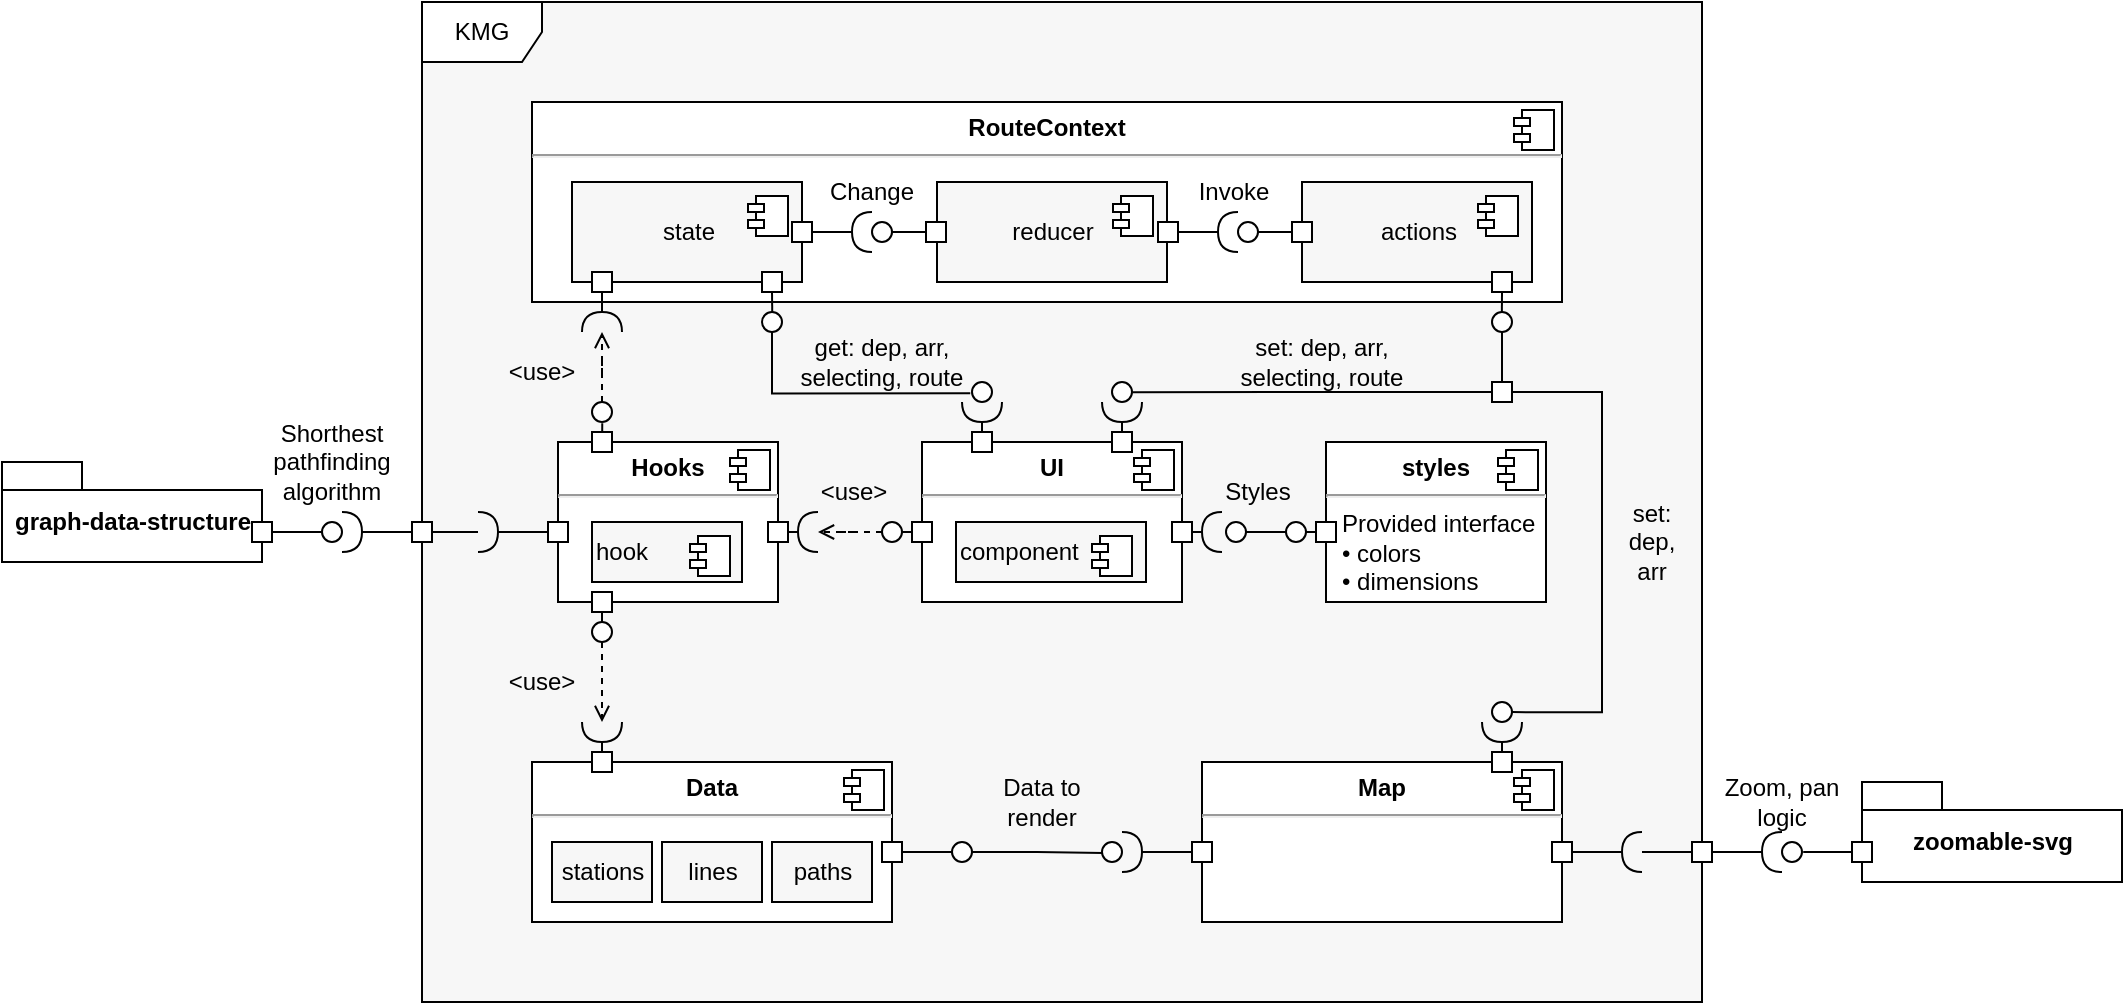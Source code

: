 <mxfile version="14.5.7" type="device"><diagram id="htQhUFDpxoNWp_Ac-899" name="Page-1"><mxGraphModel dx="2119" dy="707" grid="1" gridSize="10" guides="1" tooltips="1" connect="1" arrows="1" fold="1" page="1" pageScale="1" pageWidth="827" pageHeight="1169" math="0" shadow="0"><root><mxCell id="0"/><mxCell id="1" parent="0"/><mxCell id="TlspErgf9-5ZqBwLn0ee-1" value="KMG" style="shape=umlFrame;whiteSpace=wrap;html=1;swimlaneFillColor=#F7F7F7;" vertex="1" parent="1"><mxGeometry x="110" y="230" width="640" height="500" as="geometry"/></mxCell><mxCell id="TlspErgf9-5ZqBwLn0ee-2" value="zoomable-svg" style="shape=folder;fontStyle=1;spacingTop=10;tabWidth=40;tabHeight=14;tabPosition=left;html=1;" vertex="1" parent="1"><mxGeometry x="830" y="620" width="130" height="50" as="geometry"/></mxCell><mxCell id="TlspErgf9-5ZqBwLn0ee-5" value="&lt;p style=&quot;margin: 0px ; margin-top: 6px ; text-align: center&quot;&gt;&lt;b&gt;Data&lt;/b&gt;&lt;/p&gt;&lt;hr&gt;&lt;p style=&quot;margin: 0px ; margin-left: 8px&quot;&gt;&lt;br&gt;&lt;/p&gt;" style="align=left;overflow=fill;html=1;dropTarget=0;" vertex="1" parent="1"><mxGeometry x="165" y="610" width="180" height="80" as="geometry"/></mxCell><mxCell id="TlspErgf9-5ZqBwLn0ee-6" value="" style="shape=component;jettyWidth=8;jettyHeight=4;" vertex="1" parent="TlspErgf9-5ZqBwLn0ee-5"><mxGeometry x="1" width="20" height="20" relative="1" as="geometry"><mxPoint x="-24" y="4" as="offset"/></mxGeometry></mxCell><mxCell id="TlspErgf9-5ZqBwLn0ee-7" value="&lt;p style=&quot;margin: 0px ; margin-top: 6px ; text-align: center&quot;&gt;&lt;b&gt;Map&lt;/b&gt;&lt;/p&gt;&lt;hr&gt;&lt;p style=&quot;margin: 0px ; margin-left: 8px&quot;&gt;&lt;br&gt;&lt;/p&gt;" style="align=left;overflow=fill;html=1;dropTarget=0;" vertex="1" parent="1"><mxGeometry x="500" y="610" width="180" height="80" as="geometry"/></mxCell><mxCell id="TlspErgf9-5ZqBwLn0ee-8" value="" style="shape=component;jettyWidth=8;jettyHeight=4;" vertex="1" parent="TlspErgf9-5ZqBwLn0ee-7"><mxGeometry x="1" width="20" height="20" relative="1" as="geometry"><mxPoint x="-24" y="4" as="offset"/></mxGeometry></mxCell><mxCell id="TlspErgf9-5ZqBwLn0ee-20" style="edgeStyle=orthogonalEdgeStyle;rounded=0;orthogonalLoop=1;jettySize=auto;html=1;exitX=1;exitY=0.5;exitDx=0;exitDy=0;entryX=1;entryY=0.5;entryDx=0;entryDy=0;entryPerimeter=0;endArrow=none;endFill=0;" edge="1" parent="1" source="TlspErgf9-5ZqBwLn0ee-13" target="TlspErgf9-5ZqBwLn0ee-19"><mxGeometry relative="1" as="geometry"/></mxCell><mxCell id="TlspErgf9-5ZqBwLn0ee-13" value="" style="rounded=0;whiteSpace=wrap;html=1;fillColor=#ffffff;" vertex="1" parent="1"><mxGeometry x="675" y="650" width="10" height="10" as="geometry"/></mxCell><mxCell id="TlspErgf9-5ZqBwLn0ee-14" value="" style="rounded=0;whiteSpace=wrap;html=1;fillColor=#ffffff;" vertex="1" parent="1"><mxGeometry x="745" y="650" width="10" height="10" as="geometry"/></mxCell><mxCell id="TlspErgf9-5ZqBwLn0ee-28" style="edgeStyle=orthogonalEdgeStyle;rounded=0;orthogonalLoop=1;jettySize=auto;html=1;exitX=0;exitY=0.5;exitDx=0;exitDy=0;entryX=1.064;entryY=0.448;entryDx=0;entryDy=0;entryPerimeter=0;endArrow=none;endFill=0;" edge="1" parent="1" source="TlspErgf9-5ZqBwLn0ee-15" target="TlspErgf9-5ZqBwLn0ee-26"><mxGeometry relative="1" as="geometry"/></mxCell><mxCell id="TlspErgf9-5ZqBwLn0ee-15" value="" style="rounded=0;whiteSpace=wrap;html=1;fillColor=#ffffff;" vertex="1" parent="1"><mxGeometry x="825" y="650" width="10" height="10" as="geometry"/></mxCell><mxCell id="TlspErgf9-5ZqBwLn0ee-17" style="edgeStyle=orthogonalEdgeStyle;rounded=0;orthogonalLoop=1;jettySize=auto;html=1;exitX=1;exitY=0.5;exitDx=0;exitDy=0;exitPerimeter=0;entryX=1;entryY=0.5;entryDx=0;entryDy=0;endArrow=none;endFill=0;" edge="1" parent="1" source="TlspErgf9-5ZqBwLn0ee-16" target="TlspErgf9-5ZqBwLn0ee-14"><mxGeometry relative="1" as="geometry"/></mxCell><mxCell id="TlspErgf9-5ZqBwLn0ee-16" value="" style="shape=requiredInterface;html=1;verticalLabelPosition=bottom;fillColor=#ffffff;rotation=-180;" vertex="1" parent="1"><mxGeometry x="780" y="645" width="10" height="20" as="geometry"/></mxCell><mxCell id="TlspErgf9-5ZqBwLn0ee-23" style="edgeStyle=orthogonalEdgeStyle;rounded=0;orthogonalLoop=1;jettySize=auto;html=1;exitX=0;exitY=0.5;exitDx=0;exitDy=0;exitPerimeter=0;entryX=0;entryY=0.75;entryDx=0;entryDy=0;endArrow=none;endFill=0;" edge="1" parent="1" source="TlspErgf9-5ZqBwLn0ee-19" target="TlspErgf9-5ZqBwLn0ee-14"><mxGeometry relative="1" as="geometry"/></mxCell><mxCell id="TlspErgf9-5ZqBwLn0ee-19" value="" style="shape=requiredInterface;html=1;verticalLabelPosition=bottom;fillColor=#ffffff;rotation=-180;" vertex="1" parent="1"><mxGeometry x="710" y="645" width="10" height="20" as="geometry"/></mxCell><mxCell id="TlspErgf9-5ZqBwLn0ee-26" value="" style="ellipse;whiteSpace=wrap;html=1;fontFamily=Helvetica;fontSize=12;fontColor=#000000;align=center;strokeColor=#000000;fillColor=#ffffff;points=[];aspect=fixed;resizable=0;" vertex="1" parent="1"><mxGeometry x="790" y="650" width="10" height="10" as="geometry"/></mxCell><mxCell id="TlspErgf9-5ZqBwLn0ee-30" value="Zoom, pan logic" style="text;html=1;strokeColor=none;fillColor=none;align=center;verticalAlign=middle;whiteSpace=wrap;rounded=0;" vertex="1" parent="1"><mxGeometry x="760" y="620" width="60" height="20" as="geometry"/></mxCell><mxCell id="TlspErgf9-5ZqBwLn0ee-32" value="" style="rounded=0;whiteSpace=wrap;html=1;fillColor=#ffffff;" vertex="1" parent="1"><mxGeometry x="495" y="650" width="10" height="10" as="geometry"/></mxCell><mxCell id="TlspErgf9-5ZqBwLn0ee-34" style="edgeStyle=orthogonalEdgeStyle;rounded=0;orthogonalLoop=1;jettySize=auto;html=1;endArrow=none;endFill=0;" edge="1" parent="1" source="TlspErgf9-5ZqBwLn0ee-33" target="TlspErgf9-5ZqBwLn0ee-32"><mxGeometry relative="1" as="geometry"/></mxCell><mxCell id="TlspErgf9-5ZqBwLn0ee-33" value="" style="shape=requiredInterface;html=1;verticalLabelPosition=bottom;fillColor=#ffffff;rotation=0;" vertex="1" parent="1"><mxGeometry x="460" y="645" width="10" height="20" as="geometry"/></mxCell><mxCell id="TlspErgf9-5ZqBwLn0ee-37" style="edgeStyle=orthogonalEdgeStyle;rounded=0;orthogonalLoop=1;jettySize=auto;html=1;exitX=1;exitY=0.5;exitDx=0;exitDy=0;entryX=0.04;entryY=0.64;entryDx=0;entryDy=0;entryPerimeter=0;endArrow=none;endFill=0;" edge="1" parent="1" source="TlspErgf9-5ZqBwLn0ee-35" target="TlspErgf9-5ZqBwLn0ee-36"><mxGeometry relative="1" as="geometry"/></mxCell><mxCell id="TlspErgf9-5ZqBwLn0ee-35" value="" style="rounded=0;whiteSpace=wrap;html=1;fillColor=#ffffff;" vertex="1" parent="1"><mxGeometry x="340" y="650" width="10" height="10" as="geometry"/></mxCell><mxCell id="TlspErgf9-5ZqBwLn0ee-40" style="edgeStyle=orthogonalEdgeStyle;rounded=0;orthogonalLoop=1;jettySize=auto;html=1;entryX=0.072;entryY=0.544;entryDx=0;entryDy=0;entryPerimeter=0;endArrow=none;endFill=0;" edge="1" parent="1" source="TlspErgf9-5ZqBwLn0ee-36" target="TlspErgf9-5ZqBwLn0ee-39"><mxGeometry relative="1" as="geometry"/></mxCell><mxCell id="TlspErgf9-5ZqBwLn0ee-36" value="" style="ellipse;whiteSpace=wrap;html=1;fontFamily=Helvetica;fontSize=12;fontColor=#000000;align=center;strokeColor=#000000;fillColor=#ffffff;points=[];aspect=fixed;resizable=0;" vertex="1" parent="1"><mxGeometry x="375" y="650" width="10" height="10" as="geometry"/></mxCell><mxCell id="TlspErgf9-5ZqBwLn0ee-39" value="" style="ellipse;whiteSpace=wrap;html=1;fontFamily=Helvetica;fontSize=12;fontColor=#000000;align=center;strokeColor=#000000;fillColor=#ffffff;points=[];aspect=fixed;resizable=0;" vertex="1" parent="1"><mxGeometry x="450" y="650" width="10" height="10" as="geometry"/></mxCell><mxCell id="TlspErgf9-5ZqBwLn0ee-41" value="Data to render" style="text;html=1;strokeColor=none;fillColor=none;align=center;verticalAlign=middle;whiteSpace=wrap;rounded=0;" vertex="1" parent="1"><mxGeometry x="390" y="620" width="60" height="20" as="geometry"/></mxCell><mxCell id="TlspErgf9-5ZqBwLn0ee-42" value="&lt;p style=&quot;margin: 0px ; margin-top: 6px ; text-align: center&quot;&gt;&lt;b&gt;RouteContext&lt;/b&gt;&lt;/p&gt;&lt;hr&gt;&lt;p style=&quot;margin: 0px ; margin-left: 8px&quot;&gt;&lt;br&gt;&lt;/p&gt;" style="align=left;overflow=fill;html=1;dropTarget=0;" vertex="1" parent="1"><mxGeometry x="165" y="280" width="515" height="100" as="geometry"/></mxCell><mxCell id="TlspErgf9-5ZqBwLn0ee-43" value="" style="shape=component;jettyWidth=8;jettyHeight=4;" vertex="1" parent="TlspErgf9-5ZqBwLn0ee-42"><mxGeometry x="1" width="20" height="20" relative="1" as="geometry"><mxPoint x="-24" y="4" as="offset"/></mxGeometry></mxCell><mxCell id="TlspErgf9-5ZqBwLn0ee-44" value="state" style="html=1;dropTarget=0;fillColor=#F7F7F7;" vertex="1" parent="1"><mxGeometry x="185" y="320" width="115" height="50" as="geometry"/></mxCell><mxCell id="TlspErgf9-5ZqBwLn0ee-45" value="" style="shape=module;jettyWidth=8;jettyHeight=4;" vertex="1" parent="TlspErgf9-5ZqBwLn0ee-44"><mxGeometry x="1" width="20" height="20" relative="1" as="geometry"><mxPoint x="-27" y="7" as="offset"/></mxGeometry></mxCell><mxCell id="TlspErgf9-5ZqBwLn0ee-46" value="reducer" style="html=1;dropTarget=0;fillColor=#F7F7F7;" vertex="1" parent="1"><mxGeometry x="367.5" y="320" width="115" height="50" as="geometry"/></mxCell><mxCell id="TlspErgf9-5ZqBwLn0ee-47" value="" style="shape=module;jettyWidth=8;jettyHeight=4;" vertex="1" parent="TlspErgf9-5ZqBwLn0ee-46"><mxGeometry x="1" width="20" height="20" relative="1" as="geometry"><mxPoint x="-27" y="7" as="offset"/></mxGeometry></mxCell><mxCell id="TlspErgf9-5ZqBwLn0ee-48" value="actions" style="html=1;dropTarget=0;fillColor=#F7F7F7;" vertex="1" parent="1"><mxGeometry x="550" y="320" width="115" height="50" as="geometry"/></mxCell><mxCell id="TlspErgf9-5ZqBwLn0ee-49" value="" style="shape=module;jettyWidth=8;jettyHeight=4;" vertex="1" parent="TlspErgf9-5ZqBwLn0ee-48"><mxGeometry x="1" width="20" height="20" relative="1" as="geometry"><mxPoint x="-27" y="7" as="offset"/></mxGeometry></mxCell><mxCell id="TlspErgf9-5ZqBwLn0ee-55" style="edgeStyle=orthogonalEdgeStyle;rounded=0;orthogonalLoop=1;jettySize=auto;html=1;exitX=0;exitY=0.5;exitDx=0;exitDy=0;entryX=0.96;entryY=0.654;entryDx=0;entryDy=0;entryPerimeter=0;endArrow=none;endFill=0;" edge="1" parent="1" source="TlspErgf9-5ZqBwLn0ee-50" target="TlspErgf9-5ZqBwLn0ee-52"><mxGeometry relative="1" as="geometry"/></mxCell><mxCell id="TlspErgf9-5ZqBwLn0ee-50" value="" style="rounded=0;whiteSpace=wrap;html=1;fillColor=#ffffff;" vertex="1" parent="1"><mxGeometry x="362" y="340" width="10" height="10" as="geometry"/></mxCell><mxCell id="TlspErgf9-5ZqBwLn0ee-54" style="edgeStyle=orthogonalEdgeStyle;rounded=0;orthogonalLoop=1;jettySize=auto;html=1;exitX=1;exitY=0.5;exitDx=0;exitDy=0;entryX=1;entryY=0.5;entryDx=0;entryDy=0;entryPerimeter=0;endArrow=none;endFill=0;" edge="1" parent="1" source="TlspErgf9-5ZqBwLn0ee-51" target="TlspErgf9-5ZqBwLn0ee-53"><mxGeometry relative="1" as="geometry"/></mxCell><mxCell id="TlspErgf9-5ZqBwLn0ee-51" value="" style="rounded=0;whiteSpace=wrap;html=1;fillColor=#ffffff;" vertex="1" parent="1"><mxGeometry x="295" y="340" width="10" height="10" as="geometry"/></mxCell><mxCell id="TlspErgf9-5ZqBwLn0ee-52" value="" style="ellipse;whiteSpace=wrap;html=1;fontFamily=Helvetica;fontSize=12;fontColor=#000000;align=center;strokeColor=#000000;fillColor=#ffffff;points=[];aspect=fixed;resizable=0;" vertex="1" parent="1"><mxGeometry x="335" y="340" width="10" height="10" as="geometry"/></mxCell><mxCell id="TlspErgf9-5ZqBwLn0ee-53" value="" style="shape=requiredInterface;html=1;verticalLabelPosition=bottom;fillColor=#ffffff;rotation=-180;" vertex="1" parent="1"><mxGeometry x="325" y="335" width="10" height="20" as="geometry"/></mxCell><mxCell id="TlspErgf9-5ZqBwLn0ee-56" value="Change" style="text;html=1;strokeColor=none;fillColor=none;align=center;verticalAlign=middle;whiteSpace=wrap;rounded=0;" vertex="1" parent="1"><mxGeometry x="305" y="315" width="60" height="20" as="geometry"/></mxCell><mxCell id="TlspErgf9-5ZqBwLn0ee-61" style="edgeStyle=orthogonalEdgeStyle;rounded=0;orthogonalLoop=1;jettySize=auto;html=1;exitX=1;exitY=0.5;exitDx=0;exitDy=0;entryX=1;entryY=0.5;entryDx=0;entryDy=0;entryPerimeter=0;endArrow=none;endFill=0;" edge="1" parent="1" source="TlspErgf9-5ZqBwLn0ee-57" target="TlspErgf9-5ZqBwLn0ee-58"><mxGeometry relative="1" as="geometry"/></mxCell><mxCell id="TlspErgf9-5ZqBwLn0ee-57" value="" style="rounded=0;whiteSpace=wrap;html=1;fillColor=#ffffff;" vertex="1" parent="1"><mxGeometry x="478" y="340" width="10" height="10" as="geometry"/></mxCell><mxCell id="TlspErgf9-5ZqBwLn0ee-58" value="" style="shape=requiredInterface;html=1;verticalLabelPosition=bottom;fillColor=#ffffff;rotation=-180;" vertex="1" parent="1"><mxGeometry x="508" y="335" width="10" height="20" as="geometry"/></mxCell><mxCell id="TlspErgf9-5ZqBwLn0ee-59" value="" style="ellipse;whiteSpace=wrap;html=1;fontFamily=Helvetica;fontSize=12;fontColor=#000000;align=center;strokeColor=#000000;fillColor=#ffffff;points=[];aspect=fixed;resizable=0;" vertex="1" parent="1"><mxGeometry x="518" y="340" width="10" height="10" as="geometry"/></mxCell><mxCell id="TlspErgf9-5ZqBwLn0ee-62" style="edgeStyle=orthogonalEdgeStyle;rounded=0;orthogonalLoop=1;jettySize=auto;html=1;exitX=0;exitY=0.5;exitDx=0;exitDy=0;entryX=0.984;entryY=0.592;entryDx=0;entryDy=0;entryPerimeter=0;endArrow=none;endFill=0;" edge="1" parent="1" source="TlspErgf9-5ZqBwLn0ee-60" target="TlspErgf9-5ZqBwLn0ee-59"><mxGeometry relative="1" as="geometry"/></mxCell><mxCell id="TlspErgf9-5ZqBwLn0ee-60" value="" style="rounded=0;whiteSpace=wrap;html=1;fillColor=#ffffff;" vertex="1" parent="1"><mxGeometry x="545" y="340" width="10" height="10" as="geometry"/></mxCell><mxCell id="TlspErgf9-5ZqBwLn0ee-63" value="Invoke" style="text;html=1;strokeColor=none;fillColor=none;align=center;verticalAlign=middle;whiteSpace=wrap;rounded=0;" vertex="1" parent="1"><mxGeometry x="486" y="315" width="60" height="20" as="geometry"/></mxCell><mxCell id="TlspErgf9-5ZqBwLn0ee-72" value="&lt;p style=&quot;margin: 0px ; margin-top: 6px ; text-align: center&quot;&gt;&lt;b&gt;Hooks&lt;/b&gt;&lt;/p&gt;&lt;hr&gt;&lt;p style=&quot;margin: 0px ; margin-left: 8px&quot;&gt;&lt;br&gt;&lt;/p&gt;" style="align=left;overflow=fill;html=1;dropTarget=0;" vertex="1" parent="1"><mxGeometry x="178" y="450" width="110" height="80" as="geometry"/></mxCell><mxCell id="TlspErgf9-5ZqBwLn0ee-73" value="" style="shape=component;jettyWidth=8;jettyHeight=4;" vertex="1" parent="TlspErgf9-5ZqBwLn0ee-72"><mxGeometry x="1" width="20" height="20" relative="1" as="geometry"><mxPoint x="-24" y="4" as="offset"/></mxGeometry></mxCell><mxCell id="TlspErgf9-5ZqBwLn0ee-76" value="hook" style="html=1;dropTarget=0;fillColor=#F7F7F7;align=left;" vertex="1" parent="1"><mxGeometry x="195" y="490" width="75" height="30" as="geometry"/></mxCell><mxCell id="TlspErgf9-5ZqBwLn0ee-78" value="" style="rounded=0;whiteSpace=wrap;html=1;fillColor=#ffffff;" vertex="1" parent="1"><mxGeometry x="195" y="365" width="10" height="10" as="geometry"/></mxCell><mxCell id="TlspErgf9-5ZqBwLn0ee-81" style="edgeStyle=orthogonalEdgeStyle;rounded=0;orthogonalLoop=1;jettySize=auto;html=1;exitX=1;exitY=0.5;exitDx=0;exitDy=0;exitPerimeter=0;entryX=0.5;entryY=1;entryDx=0;entryDy=0;endArrow=none;endFill=0;" edge="1" parent="1" source="TlspErgf9-5ZqBwLn0ee-79" target="TlspErgf9-5ZqBwLn0ee-78"><mxGeometry relative="1" as="geometry"/></mxCell><mxCell id="TlspErgf9-5ZqBwLn0ee-79" value="" style="shape=requiredInterface;html=1;verticalLabelPosition=bottom;fillColor=#ffffff;rotation=-90;" vertex="1" parent="1"><mxGeometry x="195" y="380" width="10" height="20" as="geometry"/></mxCell><mxCell id="TlspErgf9-5ZqBwLn0ee-84" style="edgeStyle=orthogonalEdgeStyle;rounded=0;orthogonalLoop=1;jettySize=auto;html=1;exitX=0.5;exitY=0;exitDx=0;exitDy=0;entryX=0.513;entryY=1.058;entryDx=0;entryDy=0;entryPerimeter=0;endArrow=none;endFill=0;" edge="1" parent="1" target="TlspErgf9-5ZqBwLn0ee-83"><mxGeometry relative="1" as="geometry"><mxPoint x="199" y="445" as="sourcePoint"/><mxPoint x="200.09" y="420.03" as="targetPoint"/><Array as="points"><mxPoint x="200" y="445"/></Array></mxGeometry></mxCell><mxCell id="TlspErgf9-5ZqBwLn0ee-82" value="" style="rounded=0;whiteSpace=wrap;html=1;fillColor=#ffffff;" vertex="1" parent="1"><mxGeometry x="195" y="445" width="10" height="10" as="geometry"/></mxCell><mxCell id="TlspErgf9-5ZqBwLn0ee-85" style="edgeStyle=orthogonalEdgeStyle;rounded=0;orthogonalLoop=1;jettySize=auto;html=1;entryX=0;entryY=0.5;entryDx=0;entryDy=0;entryPerimeter=0;endArrow=open;endFill=0;dashed=1;" edge="1" parent="1" source="TlspErgf9-5ZqBwLn0ee-83" target="TlspErgf9-5ZqBwLn0ee-79"><mxGeometry relative="1" as="geometry"/></mxCell><mxCell id="TlspErgf9-5ZqBwLn0ee-83" value="" style="ellipse;whiteSpace=wrap;html=1;fontFamily=Helvetica;fontSize=12;fontColor=#000000;align=center;strokeColor=#000000;fillColor=#ffffff;points=[];aspect=fixed;resizable=0;" vertex="1" parent="1"><mxGeometry x="195" y="430" width="10" height="10" as="geometry"/></mxCell><mxCell id="TlspErgf9-5ZqBwLn0ee-86" value="&amp;lt;use&amp;gt;" style="text;html=1;strokeColor=none;fillColor=none;align=center;verticalAlign=middle;whiteSpace=wrap;rounded=0;" vertex="1" parent="1"><mxGeometry x="140" y="405" width="60" height="20" as="geometry"/></mxCell><mxCell id="TlspErgf9-5ZqBwLn0ee-96" style="edgeStyle=orthogonalEdgeStyle;rounded=0;orthogonalLoop=1;jettySize=auto;html=1;exitX=1;exitY=0.5;exitDx=0;exitDy=0;entryX=1;entryY=0.5;entryDx=0;entryDy=0;entryPerimeter=0;endArrow=none;endFill=0;" edge="1" parent="1" source="TlspErgf9-5ZqBwLn0ee-88" target="TlspErgf9-5ZqBwLn0ee-89"><mxGeometry relative="1" as="geometry"/></mxCell><mxCell id="TlspErgf9-5ZqBwLn0ee-88" value="" style="rounded=0;whiteSpace=wrap;html=1;fillColor=#ffffff;" vertex="1" parent="1"><mxGeometry x="283" y="490" width="10" height="10" as="geometry"/></mxCell><mxCell id="TlspErgf9-5ZqBwLn0ee-89" value="" style="shape=requiredInterface;html=1;verticalLabelPosition=bottom;fillColor=#ffffff;rotation=-180;" vertex="1" parent="1"><mxGeometry x="298" y="485" width="10" height="20" as="geometry"/></mxCell><mxCell id="TlspErgf9-5ZqBwLn0ee-95" style="edgeStyle=orthogonalEdgeStyle;rounded=0;orthogonalLoop=1;jettySize=auto;html=1;entryX=0;entryY=0.5;entryDx=0;entryDy=0;entryPerimeter=0;dashed=1;endArrow=open;endFill=0;" edge="1" parent="1" source="TlspErgf9-5ZqBwLn0ee-90" target="TlspErgf9-5ZqBwLn0ee-89"><mxGeometry relative="1" as="geometry"/></mxCell><mxCell id="TlspErgf9-5ZqBwLn0ee-90" value="" style="ellipse;whiteSpace=wrap;html=1;fontFamily=Helvetica;fontSize=12;fontColor=#000000;align=center;strokeColor=#000000;fillColor=#ffffff;points=[];aspect=fixed;resizable=0;" vertex="1" parent="1"><mxGeometry x="340" y="490" width="10" height="10" as="geometry"/></mxCell><mxCell id="TlspErgf9-5ZqBwLn0ee-98" style="edgeStyle=orthogonalEdgeStyle;rounded=0;orthogonalLoop=1;jettySize=auto;html=1;exitX=0;exitY=0.5;exitDx=0;exitDy=0;entryX=0.993;entryY=0.473;entryDx=0;entryDy=0;entryPerimeter=0;endArrow=none;endFill=0;" edge="1" parent="1" source="TlspErgf9-5ZqBwLn0ee-91" target="TlspErgf9-5ZqBwLn0ee-90"><mxGeometry relative="1" as="geometry"/></mxCell><mxCell id="TlspErgf9-5ZqBwLn0ee-92" value="&amp;lt;use&amp;gt;" style="text;html=1;strokeColor=none;fillColor=none;align=center;verticalAlign=middle;whiteSpace=wrap;rounded=0;" vertex="1" parent="1"><mxGeometry x="296" y="465" width="60" height="20" as="geometry"/></mxCell><mxCell id="TlspErgf9-5ZqBwLn0ee-104" style="edgeStyle=orthogonalEdgeStyle;rounded=0;orthogonalLoop=1;jettySize=auto;html=1;exitX=0.5;exitY=1;exitDx=0;exitDy=0;entryX=0.5;entryY=0.065;entryDx=0;entryDy=0;entryPerimeter=0;endArrow=none;endFill=0;" edge="1" parent="1" source="TlspErgf9-5ZqBwLn0ee-99" target="TlspErgf9-5ZqBwLn0ee-100"><mxGeometry relative="1" as="geometry"/></mxCell><mxCell id="TlspErgf9-5ZqBwLn0ee-99" value="" style="rounded=0;whiteSpace=wrap;html=1;fillColor=#ffffff;" vertex="1" parent="1"><mxGeometry x="195" y="525" width="10" height="10" as="geometry"/></mxCell><mxCell id="TlspErgf9-5ZqBwLn0ee-105" style="edgeStyle=orthogonalEdgeStyle;rounded=0;orthogonalLoop=1;jettySize=auto;html=1;entryX=0;entryY=0.5;entryDx=0;entryDy=0;entryPerimeter=0;endArrow=open;endFill=0;dashed=1;" edge="1" parent="1" source="TlspErgf9-5ZqBwLn0ee-100" target="TlspErgf9-5ZqBwLn0ee-102"><mxGeometry relative="1" as="geometry"/></mxCell><mxCell id="TlspErgf9-5ZqBwLn0ee-100" value="" style="ellipse;whiteSpace=wrap;html=1;fontFamily=Helvetica;fontSize=12;fontColor=#000000;align=center;strokeColor=#000000;fillColor=#ffffff;points=[];aspect=fixed;resizable=0;" vertex="1" parent="1"><mxGeometry x="195" y="540" width="10" height="10" as="geometry"/></mxCell><mxCell id="TlspErgf9-5ZqBwLn0ee-103" style="edgeStyle=orthogonalEdgeStyle;rounded=0;orthogonalLoop=1;jettySize=auto;html=1;exitX=0.5;exitY=0;exitDx=0;exitDy=0;entryX=1;entryY=0.5;entryDx=0;entryDy=0;entryPerimeter=0;endArrow=none;endFill=0;" edge="1" parent="1" source="TlspErgf9-5ZqBwLn0ee-101" target="TlspErgf9-5ZqBwLn0ee-102"><mxGeometry relative="1" as="geometry"/></mxCell><mxCell id="TlspErgf9-5ZqBwLn0ee-101" value="" style="rounded=0;whiteSpace=wrap;html=1;fillColor=#ffffff;" vertex="1" parent="1"><mxGeometry x="195" y="605" width="10" height="10" as="geometry"/></mxCell><mxCell id="TlspErgf9-5ZqBwLn0ee-102" value="" style="shape=requiredInterface;html=1;verticalLabelPosition=bottom;fillColor=#ffffff;rotation=90;" vertex="1" parent="1"><mxGeometry x="195" y="585" width="10" height="20" as="geometry"/></mxCell><mxCell id="TlspErgf9-5ZqBwLn0ee-106" value="&amp;lt;use&amp;gt;" style="text;html=1;strokeColor=none;fillColor=none;align=center;verticalAlign=middle;whiteSpace=wrap;rounded=0;" vertex="1" parent="1"><mxGeometry x="140" y="560" width="60" height="20" as="geometry"/></mxCell><mxCell id="TlspErgf9-5ZqBwLn0ee-114" style="edgeStyle=orthogonalEdgeStyle;rounded=0;orthogonalLoop=1;jettySize=auto;html=1;exitX=0.5;exitY=1;exitDx=0;exitDy=0;entryX=0.513;entryY=0.067;entryDx=0;entryDy=0;entryPerimeter=0;endArrow=none;endFill=0;" edge="1" parent="1" source="TlspErgf9-5ZqBwLn0ee-107" target="TlspErgf9-5ZqBwLn0ee-109"><mxGeometry relative="1" as="geometry"/></mxCell><mxCell id="TlspErgf9-5ZqBwLn0ee-107" value="" style="rounded=0;whiteSpace=wrap;html=1;fillColor=#ffffff;" vertex="1" parent="1"><mxGeometry x="280" y="365" width="10" height="10" as="geometry"/></mxCell><mxCell id="TlspErgf9-5ZqBwLn0ee-112" style="edgeStyle=orthogonalEdgeStyle;rounded=0;orthogonalLoop=1;jettySize=auto;html=1;exitX=0.5;exitY=0;exitDx=0;exitDy=0;entryX=1;entryY=0.5;entryDx=0;entryDy=0;entryPerimeter=0;endArrow=none;endFill=0;" edge="1" parent="1" source="TlspErgf9-5ZqBwLn0ee-108" target="TlspErgf9-5ZqBwLn0ee-110"><mxGeometry relative="1" as="geometry"/></mxCell><mxCell id="TlspErgf9-5ZqBwLn0ee-117" style="edgeStyle=orthogonalEdgeStyle;rounded=0;orthogonalLoop=1;jettySize=auto;html=1;entryX=-0.087;entryY=0.567;entryDx=0;entryDy=0;entryPerimeter=0;endArrow=none;endFill=0;" edge="1" parent="1" source="TlspErgf9-5ZqBwLn0ee-109" target="TlspErgf9-5ZqBwLn0ee-116"><mxGeometry relative="1" as="geometry"><Array as="points"><mxPoint x="285" y="426"/></Array></mxGeometry></mxCell><mxCell id="TlspErgf9-5ZqBwLn0ee-109" value="" style="ellipse;whiteSpace=wrap;html=1;fontFamily=Helvetica;fontSize=12;fontColor=#000000;align=center;strokeColor=#000000;fillColor=#ffffff;points=[];aspect=fixed;resizable=0;" vertex="1" parent="1"><mxGeometry x="280" y="385" width="10" height="10" as="geometry"/></mxCell><mxCell id="TlspErgf9-5ZqBwLn0ee-110" value="" style="shape=requiredInterface;html=1;verticalLabelPosition=bottom;fillColor=#ffffff;rotation=90;" vertex="1" parent="1"><mxGeometry x="385" y="425" width="10" height="20" as="geometry"/></mxCell><mxCell id="TlspErgf9-5ZqBwLn0ee-116" value="" style="ellipse;whiteSpace=wrap;html=1;fontFamily=Helvetica;fontSize=12;fontColor=#000000;align=center;strokeColor=#000000;fillColor=#ffffff;points=[];aspect=fixed;resizable=0;" vertex="1" parent="1"><mxGeometry x="385" y="420" width="10" height="10" as="geometry"/></mxCell><mxCell id="TlspErgf9-5ZqBwLn0ee-118" value="get: dep, arr, selecting, route" style="text;html=1;strokeColor=none;fillColor=none;align=center;verticalAlign=middle;whiteSpace=wrap;rounded=0;" vertex="1" parent="1"><mxGeometry x="280" y="400" width="120" height="20" as="geometry"/></mxCell><mxCell id="TlspErgf9-5ZqBwLn0ee-127" style="edgeStyle=orthogonalEdgeStyle;rounded=0;orthogonalLoop=1;jettySize=auto;html=1;exitX=0.5;exitY=0;exitDx=0;exitDy=0;entryX=1;entryY=0.5;entryDx=0;entryDy=0;entryPerimeter=0;endArrow=none;endFill=0;" edge="1" parent="1" source="TlspErgf9-5ZqBwLn0ee-119" target="TlspErgf9-5ZqBwLn0ee-122"><mxGeometry relative="1" as="geometry"/></mxCell><mxCell id="TlspErgf9-5ZqBwLn0ee-119" value="" style="rounded=0;whiteSpace=wrap;html=1;fillColor=#ffffff;" vertex="1" parent="1"><mxGeometry x="645" y="605" width="10" height="10" as="geometry"/></mxCell><mxCell id="TlspErgf9-5ZqBwLn0ee-126" style="edgeStyle=orthogonalEdgeStyle;rounded=0;orthogonalLoop=1;jettySize=auto;html=1;exitX=0.5;exitY=1;exitDx=0;exitDy=0;entryX=0.493;entryY=0.013;entryDx=0;entryDy=0;entryPerimeter=0;endArrow=none;endFill=0;" edge="1" parent="1" source="TlspErgf9-5ZqBwLn0ee-120" target="TlspErgf9-5ZqBwLn0ee-123"><mxGeometry relative="1" as="geometry"/></mxCell><mxCell id="TlspErgf9-5ZqBwLn0ee-120" value="" style="rounded=0;whiteSpace=wrap;html=1;fillColor=#ffffff;" vertex="1" parent="1"><mxGeometry x="645" y="365" width="10" height="10" as="geometry"/></mxCell><mxCell id="TlspErgf9-5ZqBwLn0ee-122" value="" style="shape=requiredInterface;html=1;verticalLabelPosition=bottom;fillColor=#ffffff;rotation=90;" vertex="1" parent="1"><mxGeometry x="645" y="585" width="10" height="20" as="geometry"/></mxCell><mxCell id="TlspErgf9-5ZqBwLn0ee-165" style="edgeStyle=orthogonalEdgeStyle;rounded=0;orthogonalLoop=1;jettySize=auto;html=1;entryX=0.5;entryY=0;entryDx=0;entryDy=0;endArrow=none;endFill=0;" edge="1" parent="1" source="TlspErgf9-5ZqBwLn0ee-123" target="TlspErgf9-5ZqBwLn0ee-130"><mxGeometry relative="1" as="geometry"/></mxCell><mxCell id="TlspErgf9-5ZqBwLn0ee-123" value="" style="ellipse;whiteSpace=wrap;html=1;fontFamily=Helvetica;fontSize=12;fontColor=#000000;align=center;strokeColor=#000000;fillColor=#ffffff;points=[];aspect=fixed;resizable=0;" vertex="1" parent="1"><mxGeometry x="645" y="385" width="10" height="10" as="geometry"/></mxCell><mxCell id="TlspErgf9-5ZqBwLn0ee-124" value="" style="shape=requiredInterface;html=1;verticalLabelPosition=bottom;fillColor=#ffffff;rotation=90;" vertex="1" parent="1"><mxGeometry x="455" y="425" width="10" height="20" as="geometry"/></mxCell><mxCell id="TlspErgf9-5ZqBwLn0ee-125" value="" style="ellipse;whiteSpace=wrap;html=1;fontFamily=Helvetica;fontSize=12;fontColor=#000000;align=center;strokeColor=#000000;fillColor=#ffffff;points=[];aspect=fixed;resizable=0;" vertex="1" parent="1"><mxGeometry x="455" y="420" width="10" height="10" as="geometry"/></mxCell><mxCell id="TlspErgf9-5ZqBwLn0ee-128" value="" style="ellipse;whiteSpace=wrap;html=1;fontFamily=Helvetica;fontSize=12;fontColor=#000000;align=center;strokeColor=#000000;fillColor=#ffffff;points=[];aspect=fixed;resizable=0;" vertex="1" parent="1"><mxGeometry x="645" y="580" width="10" height="10" as="geometry"/></mxCell><mxCell id="TlspErgf9-5ZqBwLn0ee-132" style="edgeStyle=orthogonalEdgeStyle;rounded=0;orthogonalLoop=1;jettySize=auto;html=1;exitX=0;exitY=0.5;exitDx=0;exitDy=0;entryX=1.032;entryY=0.513;entryDx=0;entryDy=0;entryPerimeter=0;endArrow=none;endFill=0;" edge="1" parent="1" source="TlspErgf9-5ZqBwLn0ee-130" target="TlspErgf9-5ZqBwLn0ee-125"><mxGeometry relative="1" as="geometry"><mxPoint x="625" y="425" as="sourcePoint"/></mxGeometry></mxCell><mxCell id="TlspErgf9-5ZqBwLn0ee-168" style="edgeStyle=orthogonalEdgeStyle;rounded=0;orthogonalLoop=1;jettySize=auto;html=1;exitX=1;exitY=0.5;exitDx=0;exitDy=0;entryX=1.003;entryY=0.506;entryDx=0;entryDy=0;entryPerimeter=0;endArrow=none;endFill=0;" edge="1" parent="1" source="TlspErgf9-5ZqBwLn0ee-130" target="TlspErgf9-5ZqBwLn0ee-128"><mxGeometry relative="1" as="geometry"><Array as="points"><mxPoint x="700" y="425"/><mxPoint x="700" y="585"/></Array></mxGeometry></mxCell><mxCell id="TlspErgf9-5ZqBwLn0ee-130" value="" style="rounded=0;whiteSpace=wrap;html=1;fillColor=#ffffff;" vertex="1" parent="1"><mxGeometry x="645" y="420" width="10" height="10" as="geometry"/></mxCell><mxCell id="TlspErgf9-5ZqBwLn0ee-133" value="set:&lt;br&gt;dep,&lt;br&gt;arr" style="text;html=1;strokeColor=none;fillColor=none;align=center;verticalAlign=middle;whiteSpace=wrap;rounded=0;" vertex="1" parent="1"><mxGeometry x="705" y="480" width="40" height="40" as="geometry"/></mxCell><mxCell id="TlspErgf9-5ZqBwLn0ee-134" value="&lt;p style=&quot;margin: 0px ; margin-top: 6px ; text-align: center&quot;&gt;&lt;b&gt;UI&lt;/b&gt;&lt;/p&gt;&lt;hr&gt;&lt;p style=&quot;margin: 0px ; margin-left: 8px&quot;&gt;&lt;br&gt;&lt;/p&gt;" style="align=left;overflow=fill;html=1;dropTarget=0;" vertex="1" parent="1"><mxGeometry x="360" y="450" width="130" height="80" as="geometry"/></mxCell><mxCell id="TlspErgf9-5ZqBwLn0ee-135" value="" style="shape=component;jettyWidth=8;jettyHeight=4;" vertex="1" parent="TlspErgf9-5ZqBwLn0ee-134"><mxGeometry x="1" width="20" height="20" relative="1" as="geometry"><mxPoint x="-24" y="4" as="offset"/></mxGeometry></mxCell><mxCell id="TlspErgf9-5ZqBwLn0ee-136" value="component" style="html=1;dropTarget=0;fillColor=#F7F7F7;align=left;" vertex="1" parent="1"><mxGeometry x="377" y="490" width="95" height="30" as="geometry"/></mxCell><mxCell id="TlspErgf9-5ZqBwLn0ee-137" value="" style="shape=module;jettyWidth=8;jettyHeight=4;" vertex="1" parent="TlspErgf9-5ZqBwLn0ee-136"><mxGeometry x="1" width="20" height="20" relative="1" as="geometry"><mxPoint x="-27" y="7" as="offset"/></mxGeometry></mxCell><mxCell id="TlspErgf9-5ZqBwLn0ee-91" value="" style="rounded=0;whiteSpace=wrap;html=1;fillColor=#ffffff;" vertex="1" parent="1"><mxGeometry x="355" y="490" width="10" height="10" as="geometry"/></mxCell><mxCell id="TlspErgf9-5ZqBwLn0ee-108" value="" style="rounded=0;whiteSpace=wrap;html=1;fillColor=#ffffff;" vertex="1" parent="1"><mxGeometry x="385" y="445" width="10" height="10" as="geometry"/></mxCell><mxCell id="TlspErgf9-5ZqBwLn0ee-139" style="edgeStyle=orthogonalEdgeStyle;rounded=0;orthogonalLoop=1;jettySize=auto;html=1;exitX=0.5;exitY=0;exitDx=0;exitDy=0;entryX=1;entryY=0.5;entryDx=0;entryDy=0;entryPerimeter=0;endArrow=none;endFill=0;" edge="1" parent="1" source="TlspErgf9-5ZqBwLn0ee-121" target="TlspErgf9-5ZqBwLn0ee-124"><mxGeometry relative="1" as="geometry"/></mxCell><mxCell id="TlspErgf9-5ZqBwLn0ee-121" value="" style="rounded=0;whiteSpace=wrap;html=1;fillColor=#ffffff;" vertex="1" parent="1"><mxGeometry x="455" y="445" width="10" height="10" as="geometry"/></mxCell><mxCell id="TlspErgf9-5ZqBwLn0ee-149" value="&lt;p style=&quot;margin: 0px ; margin-top: 6px ; text-align: center&quot;&gt;&lt;b&gt;styles&lt;/b&gt;&lt;/p&gt;&lt;hr&gt;&lt;p style=&quot;margin: 0px ; margin-left: 8px&quot;&gt;Provided interface&lt;/p&gt;&lt;p style=&quot;margin: 0px ; margin-left: 8px&quot;&gt;• colors&lt;/p&gt;&lt;p style=&quot;margin: 0px ; margin-left: 8px&quot;&gt;• dimensions&lt;/p&gt;" style="align=left;overflow=fill;html=1;dropTarget=0;" vertex="1" parent="1"><mxGeometry x="562" y="450" width="110" height="80" as="geometry"/></mxCell><mxCell id="TlspErgf9-5ZqBwLn0ee-150" value="" style="shape=component;jettyWidth=8;jettyHeight=4;" vertex="1" parent="TlspErgf9-5ZqBwLn0ee-149"><mxGeometry x="1" width="20" height="20" relative="1" as="geometry"><mxPoint x="-24" y="4" as="offset"/></mxGeometry></mxCell><mxCell id="TlspErgf9-5ZqBwLn0ee-162" style="edgeStyle=orthogonalEdgeStyle;rounded=0;orthogonalLoop=1;jettySize=auto;html=1;exitX=1;exitY=0.5;exitDx=0;exitDy=0;entryX=1;entryY=0.5;entryDx=0;entryDy=0;entryPerimeter=0;endArrow=none;endFill=0;" edge="1" parent="1" source="TlspErgf9-5ZqBwLn0ee-152" target="TlspErgf9-5ZqBwLn0ee-154"><mxGeometry relative="1" as="geometry"/></mxCell><mxCell id="TlspErgf9-5ZqBwLn0ee-152" value="" style="rounded=0;whiteSpace=wrap;html=1;fillColor=#ffffff;" vertex="1" parent="1"><mxGeometry x="485" y="490" width="10" height="10" as="geometry"/></mxCell><mxCell id="TlspErgf9-5ZqBwLn0ee-153" value="Styles" style="text;html=1;strokeColor=none;fillColor=none;align=center;verticalAlign=middle;whiteSpace=wrap;rounded=0;" vertex="1" parent="1"><mxGeometry x="498" y="465" width="60" height="20" as="geometry"/></mxCell><mxCell id="TlspErgf9-5ZqBwLn0ee-154" value="" style="shape=requiredInterface;html=1;verticalLabelPosition=bottom;fillColor=#ffffff;rotation=-180;" vertex="1" parent="1"><mxGeometry x="500" y="485" width="10" height="20" as="geometry"/></mxCell><mxCell id="TlspErgf9-5ZqBwLn0ee-161" style="edgeStyle=orthogonalEdgeStyle;rounded=0;orthogonalLoop=1;jettySize=auto;html=1;entryX=0.1;entryY=0.561;entryDx=0;entryDy=0;entryPerimeter=0;endArrow=none;endFill=0;" edge="1" parent="1" source="TlspErgf9-5ZqBwLn0ee-155" target="TlspErgf9-5ZqBwLn0ee-160"><mxGeometry relative="1" as="geometry"/></mxCell><mxCell id="TlspErgf9-5ZqBwLn0ee-155" value="" style="ellipse;whiteSpace=wrap;html=1;fontFamily=Helvetica;fontSize=12;fontColor=#000000;align=center;strokeColor=#000000;fillColor=#ffffff;points=[];aspect=fixed;resizable=0;" vertex="1" parent="1"><mxGeometry x="512" y="490" width="10" height="10" as="geometry"/></mxCell><mxCell id="TlspErgf9-5ZqBwLn0ee-163" style="edgeStyle=orthogonalEdgeStyle;rounded=0;orthogonalLoop=1;jettySize=auto;html=1;exitX=0;exitY=0.5;exitDx=0;exitDy=0;entryX=0.981;entryY=0.563;entryDx=0;entryDy=0;entryPerimeter=0;endArrow=none;endFill=0;" edge="1" parent="1" source="TlspErgf9-5ZqBwLn0ee-156" target="TlspErgf9-5ZqBwLn0ee-160"><mxGeometry relative="1" as="geometry"/></mxCell><mxCell id="TlspErgf9-5ZqBwLn0ee-156" value="" style="rounded=0;whiteSpace=wrap;html=1;fillColor=#ffffff;" vertex="1" parent="1"><mxGeometry x="557" y="490" width="10" height="10" as="geometry"/></mxCell><mxCell id="TlspErgf9-5ZqBwLn0ee-160" value="" style="ellipse;whiteSpace=wrap;html=1;fontFamily=Helvetica;fontSize=12;fontColor=#000000;align=center;strokeColor=#000000;fillColor=#ffffff;points=[];aspect=fixed;resizable=0;" vertex="1" parent="1"><mxGeometry x="542" y="490" width="10" height="10" as="geometry"/></mxCell><mxCell id="TlspErgf9-5ZqBwLn0ee-167" value="set: dep, arr, selecting, route" style="text;html=1;strokeColor=none;fillColor=none;align=center;verticalAlign=middle;whiteSpace=wrap;rounded=0;" vertex="1" parent="1"><mxGeometry x="505" y="400" width="110" height="20" as="geometry"/></mxCell><mxCell id="TlspErgf9-5ZqBwLn0ee-169" value="stations" style="html=1;dropTarget=0;fillColor=#F7F7F7;align=center;" vertex="1" parent="1"><mxGeometry x="175" y="650" width="50" height="30" as="geometry"/></mxCell><mxCell id="TlspErgf9-5ZqBwLn0ee-171" value="lines" style="html=1;dropTarget=0;fillColor=#F7F7F7;align=center;" vertex="1" parent="1"><mxGeometry x="230" y="650" width="50" height="30" as="geometry"/></mxCell><mxCell id="TlspErgf9-5ZqBwLn0ee-172" value="paths" style="html=1;dropTarget=0;fillColor=#F7F7F7;align=center;" vertex="1" parent="1"><mxGeometry x="285" y="650" width="50" height="30" as="geometry"/></mxCell><mxCell id="TlspErgf9-5ZqBwLn0ee-173" value="graph-data-structure" style="shape=folder;fontStyle=1;spacingTop=10;tabWidth=40;tabHeight=14;tabPosition=left;html=1;" vertex="1" parent="1"><mxGeometry x="-100" y="460" width="130" height="50" as="geometry"/></mxCell><mxCell id="TlspErgf9-5ZqBwLn0ee-184" style="edgeStyle=orthogonalEdgeStyle;rounded=0;orthogonalLoop=1;jettySize=auto;html=1;exitX=1;exitY=0.5;exitDx=0;exitDy=0;entryX=0.081;entryY=0.5;entryDx=0;entryDy=0;entryPerimeter=0;endArrow=none;endFill=0;" edge="1" parent="1" source="TlspErgf9-5ZqBwLn0ee-174" target="TlspErgf9-5ZqBwLn0ee-175"><mxGeometry relative="1" as="geometry"/></mxCell><mxCell id="TlspErgf9-5ZqBwLn0ee-174" value="" style="rounded=0;whiteSpace=wrap;html=1;fillColor=#ffffff;" vertex="1" parent="1"><mxGeometry x="25" y="490" width="10" height="10" as="geometry"/></mxCell><mxCell id="TlspErgf9-5ZqBwLn0ee-175" value="" style="ellipse;whiteSpace=wrap;html=1;fontFamily=Helvetica;fontSize=12;fontColor=#000000;align=center;strokeColor=#000000;fillColor=#ffffff;points=[];aspect=fixed;resizable=0;" vertex="1" parent="1"><mxGeometry x="60" y="490" width="10" height="10" as="geometry"/></mxCell><mxCell id="TlspErgf9-5ZqBwLn0ee-180" style="edgeStyle=orthogonalEdgeStyle;rounded=0;orthogonalLoop=1;jettySize=auto;html=1;exitX=0;exitY=0.5;exitDx=0;exitDy=0;exitPerimeter=0;entryX=1;entryY=0.5;entryDx=0;entryDy=0;endArrow=none;endFill=0;" edge="1" parent="1" source="TlspErgf9-5ZqBwLn0ee-176" target="TlspErgf9-5ZqBwLn0ee-178"><mxGeometry relative="1" as="geometry"/></mxCell><mxCell id="TlspErgf9-5ZqBwLn0ee-176" value="" style="shape=requiredInterface;html=1;verticalLabelPosition=bottom;fillColor=#ffffff;rotation=0;" vertex="1" parent="1"><mxGeometry x="138" y="485" width="10" height="20" as="geometry"/></mxCell><mxCell id="TlspErgf9-5ZqBwLn0ee-179" style="edgeStyle=orthogonalEdgeStyle;rounded=0;orthogonalLoop=1;jettySize=auto;html=1;exitX=0;exitY=0.5;exitDx=0;exitDy=0;entryX=1;entryY=0.5;entryDx=0;entryDy=0;entryPerimeter=0;endArrow=none;endFill=0;" edge="1" parent="1" source="TlspErgf9-5ZqBwLn0ee-177" target="TlspErgf9-5ZqBwLn0ee-176"><mxGeometry relative="1" as="geometry"/></mxCell><mxCell id="TlspErgf9-5ZqBwLn0ee-177" value="" style="rounded=0;whiteSpace=wrap;html=1;fillColor=#ffffff;" vertex="1" parent="1"><mxGeometry x="173" y="490" width="10" height="10" as="geometry"/></mxCell><mxCell id="TlspErgf9-5ZqBwLn0ee-182" style="edgeStyle=orthogonalEdgeStyle;rounded=0;orthogonalLoop=1;jettySize=auto;html=1;exitX=0;exitY=0.5;exitDx=0;exitDy=0;entryX=1;entryY=0.5;entryDx=0;entryDy=0;entryPerimeter=0;endArrow=none;endFill=0;" edge="1" parent="1" source="TlspErgf9-5ZqBwLn0ee-178" target="TlspErgf9-5ZqBwLn0ee-181"><mxGeometry relative="1" as="geometry"/></mxCell><mxCell id="TlspErgf9-5ZqBwLn0ee-178" value="" style="rounded=0;whiteSpace=wrap;html=1;fillColor=#ffffff;" vertex="1" parent="1"><mxGeometry x="105" y="490" width="10" height="10" as="geometry"/></mxCell><mxCell id="TlspErgf9-5ZqBwLn0ee-181" value="" style="shape=requiredInterface;html=1;verticalLabelPosition=bottom;fillColor=#ffffff;rotation=0;" vertex="1" parent="1"><mxGeometry x="70" y="485" width="10" height="20" as="geometry"/></mxCell><mxCell id="TlspErgf9-5ZqBwLn0ee-185" value="Shorthest pathfinding algorithm" style="text;html=1;strokeColor=none;fillColor=none;align=center;verticalAlign=middle;whiteSpace=wrap;rounded=0;" vertex="1" parent="1"><mxGeometry x="35" y="450" width="60" height="20" as="geometry"/></mxCell><mxCell id="TlspErgf9-5ZqBwLn0ee-189" value="" style="shape=module;jettyWidth=8;jettyHeight=4;" vertex="1" parent="1"><mxGeometry x="244" y="497" width="20" height="20" as="geometry"/></mxCell></root></mxGraphModel></diagram></mxfile>